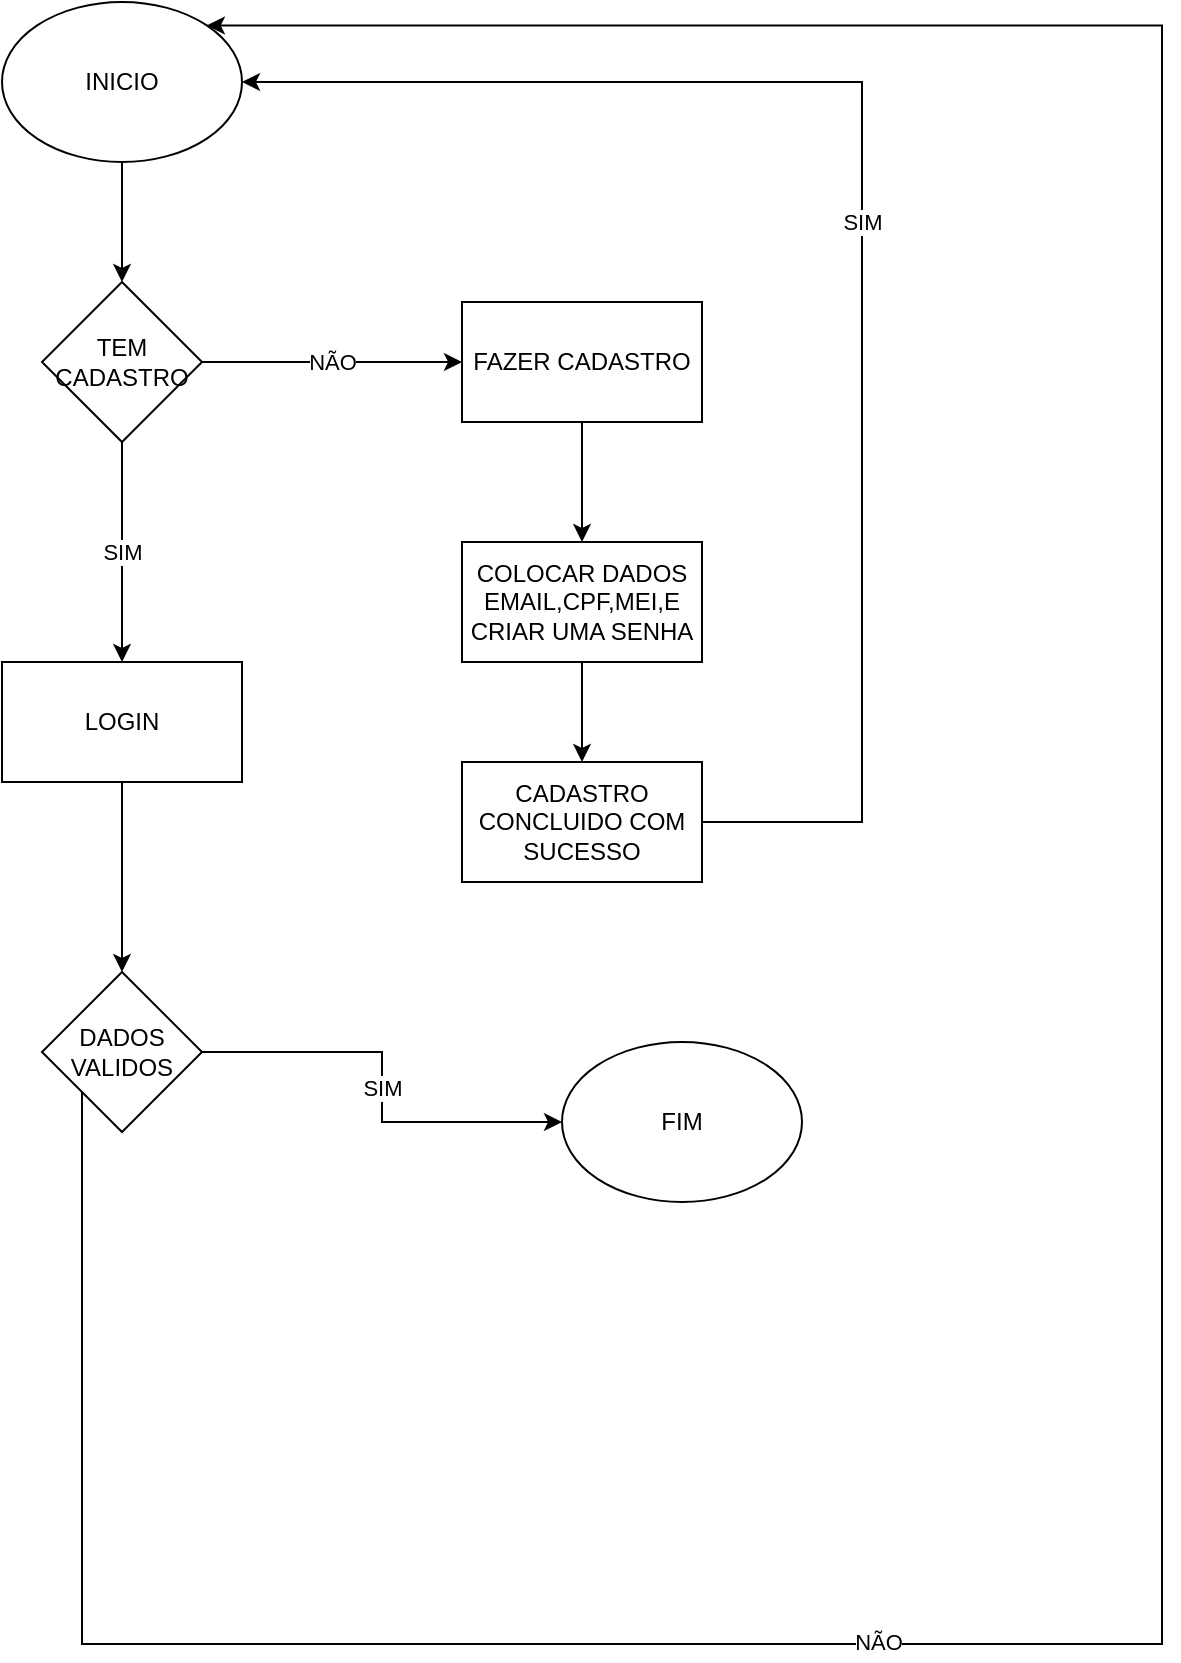 <mxfile version="24.4.8" type="device">
  <diagram name="Página-1" id="E9BFk1N6qc7OBSXMc22s">
    <mxGraphModel dx="2514" dy="920" grid="1" gridSize="10" guides="1" tooltips="1" connect="1" arrows="1" fold="1" page="1" pageScale="1" pageWidth="827" pageHeight="1169" math="0" shadow="0">
      <root>
        <mxCell id="0" />
        <mxCell id="1" parent="0" />
        <mxCell id="lmfoOqMIlEAS_l2tvJhW-2" style="edgeStyle=orthogonalEdgeStyle;rounded=0;orthogonalLoop=1;jettySize=auto;html=1;" parent="1" source="lmfoOqMIlEAS_l2tvJhW-1" target="lmfoOqMIlEAS_l2tvJhW-3" edge="1">
          <mxGeometry relative="1" as="geometry">
            <mxPoint x="30" y="210" as="targetPoint" />
          </mxGeometry>
        </mxCell>
        <mxCell id="lmfoOqMIlEAS_l2tvJhW-1" value="INICIO" style="ellipse;whiteSpace=wrap;html=1;" parent="1" vertex="1">
          <mxGeometry x="-30" y="20" width="120" height="80" as="geometry" />
        </mxCell>
        <mxCell id="lmfoOqMIlEAS_l2tvJhW-4" value="SIM" style="edgeStyle=orthogonalEdgeStyle;rounded=0;orthogonalLoop=1;jettySize=auto;html=1;" parent="1" source="lmfoOqMIlEAS_l2tvJhW-3" target="lmfoOqMIlEAS_l2tvJhW-6" edge="1">
          <mxGeometry relative="1" as="geometry">
            <mxPoint x="30" y="300" as="targetPoint" />
          </mxGeometry>
        </mxCell>
        <mxCell id="lmfoOqMIlEAS_l2tvJhW-5" value="NÃO" style="edgeStyle=orthogonalEdgeStyle;rounded=0;orthogonalLoop=1;jettySize=auto;html=1;" parent="1" source="lmfoOqMIlEAS_l2tvJhW-3" target="lmfoOqMIlEAS_l2tvJhW-7" edge="1">
          <mxGeometry relative="1" as="geometry">
            <mxPoint x="150" y="200" as="targetPoint" />
          </mxGeometry>
        </mxCell>
        <mxCell id="lmfoOqMIlEAS_l2tvJhW-3" value="TEM CADASTRO" style="rhombus;whiteSpace=wrap;html=1;" parent="1" vertex="1">
          <mxGeometry x="-10" y="160" width="80" height="80" as="geometry" />
        </mxCell>
        <mxCell id="lmfoOqMIlEAS_l2tvJhW-15" style="edgeStyle=orthogonalEdgeStyle;rounded=0;orthogonalLoop=1;jettySize=auto;html=1;" parent="1" source="lmfoOqMIlEAS_l2tvJhW-6" target="lmfoOqMIlEAS_l2tvJhW-14" edge="1">
          <mxGeometry relative="1" as="geometry" />
        </mxCell>
        <mxCell id="lmfoOqMIlEAS_l2tvJhW-6" value="LOGIN" style="rounded=0;whiteSpace=wrap;html=1;" parent="1" vertex="1">
          <mxGeometry x="-30" y="350" width="120" height="60" as="geometry" />
        </mxCell>
        <mxCell id="lmfoOqMIlEAS_l2tvJhW-8" style="edgeStyle=orthogonalEdgeStyle;rounded=0;orthogonalLoop=1;jettySize=auto;html=1;" parent="1" source="lmfoOqMIlEAS_l2tvJhW-7" edge="1">
          <mxGeometry relative="1" as="geometry">
            <mxPoint x="260" y="290" as="targetPoint" />
          </mxGeometry>
        </mxCell>
        <mxCell id="lmfoOqMIlEAS_l2tvJhW-7" value="FAZER CADASTRO" style="rounded=0;whiteSpace=wrap;html=1;" parent="1" vertex="1">
          <mxGeometry x="200" y="170" width="120" height="60" as="geometry" />
        </mxCell>
        <mxCell id="tkBII9wovBFp0UcmzLhQ-7" value="SIM" style="edgeStyle=orthogonalEdgeStyle;rounded=0;orthogonalLoop=1;jettySize=auto;html=1;entryX=0;entryY=0.5;entryDx=0;entryDy=0;" edge="1" parent="1" source="lmfoOqMIlEAS_l2tvJhW-14" target="lmfoOqMIlEAS_l2tvJhW-21">
          <mxGeometry relative="1" as="geometry">
            <mxPoint x="150" y="620" as="targetPoint" />
          </mxGeometry>
        </mxCell>
        <mxCell id="tkBII9wovBFp0UcmzLhQ-9" style="edgeStyle=orthogonalEdgeStyle;rounded=0;orthogonalLoop=1;jettySize=auto;html=1;entryX=1;entryY=0;entryDx=0;entryDy=0;" edge="1" parent="1" source="lmfoOqMIlEAS_l2tvJhW-14" target="lmfoOqMIlEAS_l2tvJhW-1">
          <mxGeometry relative="1" as="geometry">
            <mxPoint x="30" y="841.176" as="targetPoint" />
            <Array as="points">
              <mxPoint x="10" y="841" />
              <mxPoint x="550" y="841" />
              <mxPoint x="550" y="32" />
            </Array>
          </mxGeometry>
        </mxCell>
        <mxCell id="tkBII9wovBFp0UcmzLhQ-11" value="NÃO" style="edgeLabel;html=1;align=center;verticalAlign=middle;resizable=0;points=[];" vertex="1" connectable="0" parent="tkBII9wovBFp0UcmzLhQ-9">
          <mxGeometry x="-0.359" y="1" relative="1" as="geometry">
            <mxPoint as="offset" />
          </mxGeometry>
        </mxCell>
        <mxCell id="lmfoOqMIlEAS_l2tvJhW-14" value="DADOS VALIDOS" style="rhombus;whiteSpace=wrap;html=1;" parent="1" vertex="1">
          <mxGeometry x="-10" y="505" width="80" height="80" as="geometry" />
        </mxCell>
        <mxCell id="lmfoOqMIlEAS_l2tvJhW-21" value="FIM" style="ellipse;whiteSpace=wrap;html=1;" parent="1" vertex="1">
          <mxGeometry x="250" y="540" width="120" height="80" as="geometry" />
        </mxCell>
        <mxCell id="tkBII9wovBFp0UcmzLhQ-5" style="edgeStyle=orthogonalEdgeStyle;rounded=0;orthogonalLoop=1;jettySize=auto;html=1;entryX=0.5;entryY=0;entryDx=0;entryDy=0;" edge="1" parent="1" source="tkBII9wovBFp0UcmzLhQ-1" target="tkBII9wovBFp0UcmzLhQ-4">
          <mxGeometry relative="1" as="geometry" />
        </mxCell>
        <mxCell id="tkBII9wovBFp0UcmzLhQ-1" value="COLOCAR DADOS EMAIL,CPF,MEI,E CRIAR UMA SENHA" style="rounded=0;whiteSpace=wrap;html=1;" vertex="1" parent="1">
          <mxGeometry x="200" y="290" width="120" height="60" as="geometry" />
        </mxCell>
        <mxCell id="tkBII9wovBFp0UcmzLhQ-6" value="SIM" style="edgeStyle=orthogonalEdgeStyle;rounded=0;orthogonalLoop=1;jettySize=auto;html=1;entryX=1;entryY=0.5;entryDx=0;entryDy=0;" edge="1" parent="1" source="tkBII9wovBFp0UcmzLhQ-4" target="lmfoOqMIlEAS_l2tvJhW-1">
          <mxGeometry relative="1" as="geometry">
            <Array as="points">
              <mxPoint x="400" y="430" />
              <mxPoint x="400" y="60" />
            </Array>
          </mxGeometry>
        </mxCell>
        <mxCell id="tkBII9wovBFp0UcmzLhQ-4" value="CADASTRO CONCLUIDO COM SUCESSO" style="rounded=0;whiteSpace=wrap;html=1;" vertex="1" parent="1">
          <mxGeometry x="200" y="400" width="120" height="60" as="geometry" />
        </mxCell>
      </root>
    </mxGraphModel>
  </diagram>
</mxfile>
